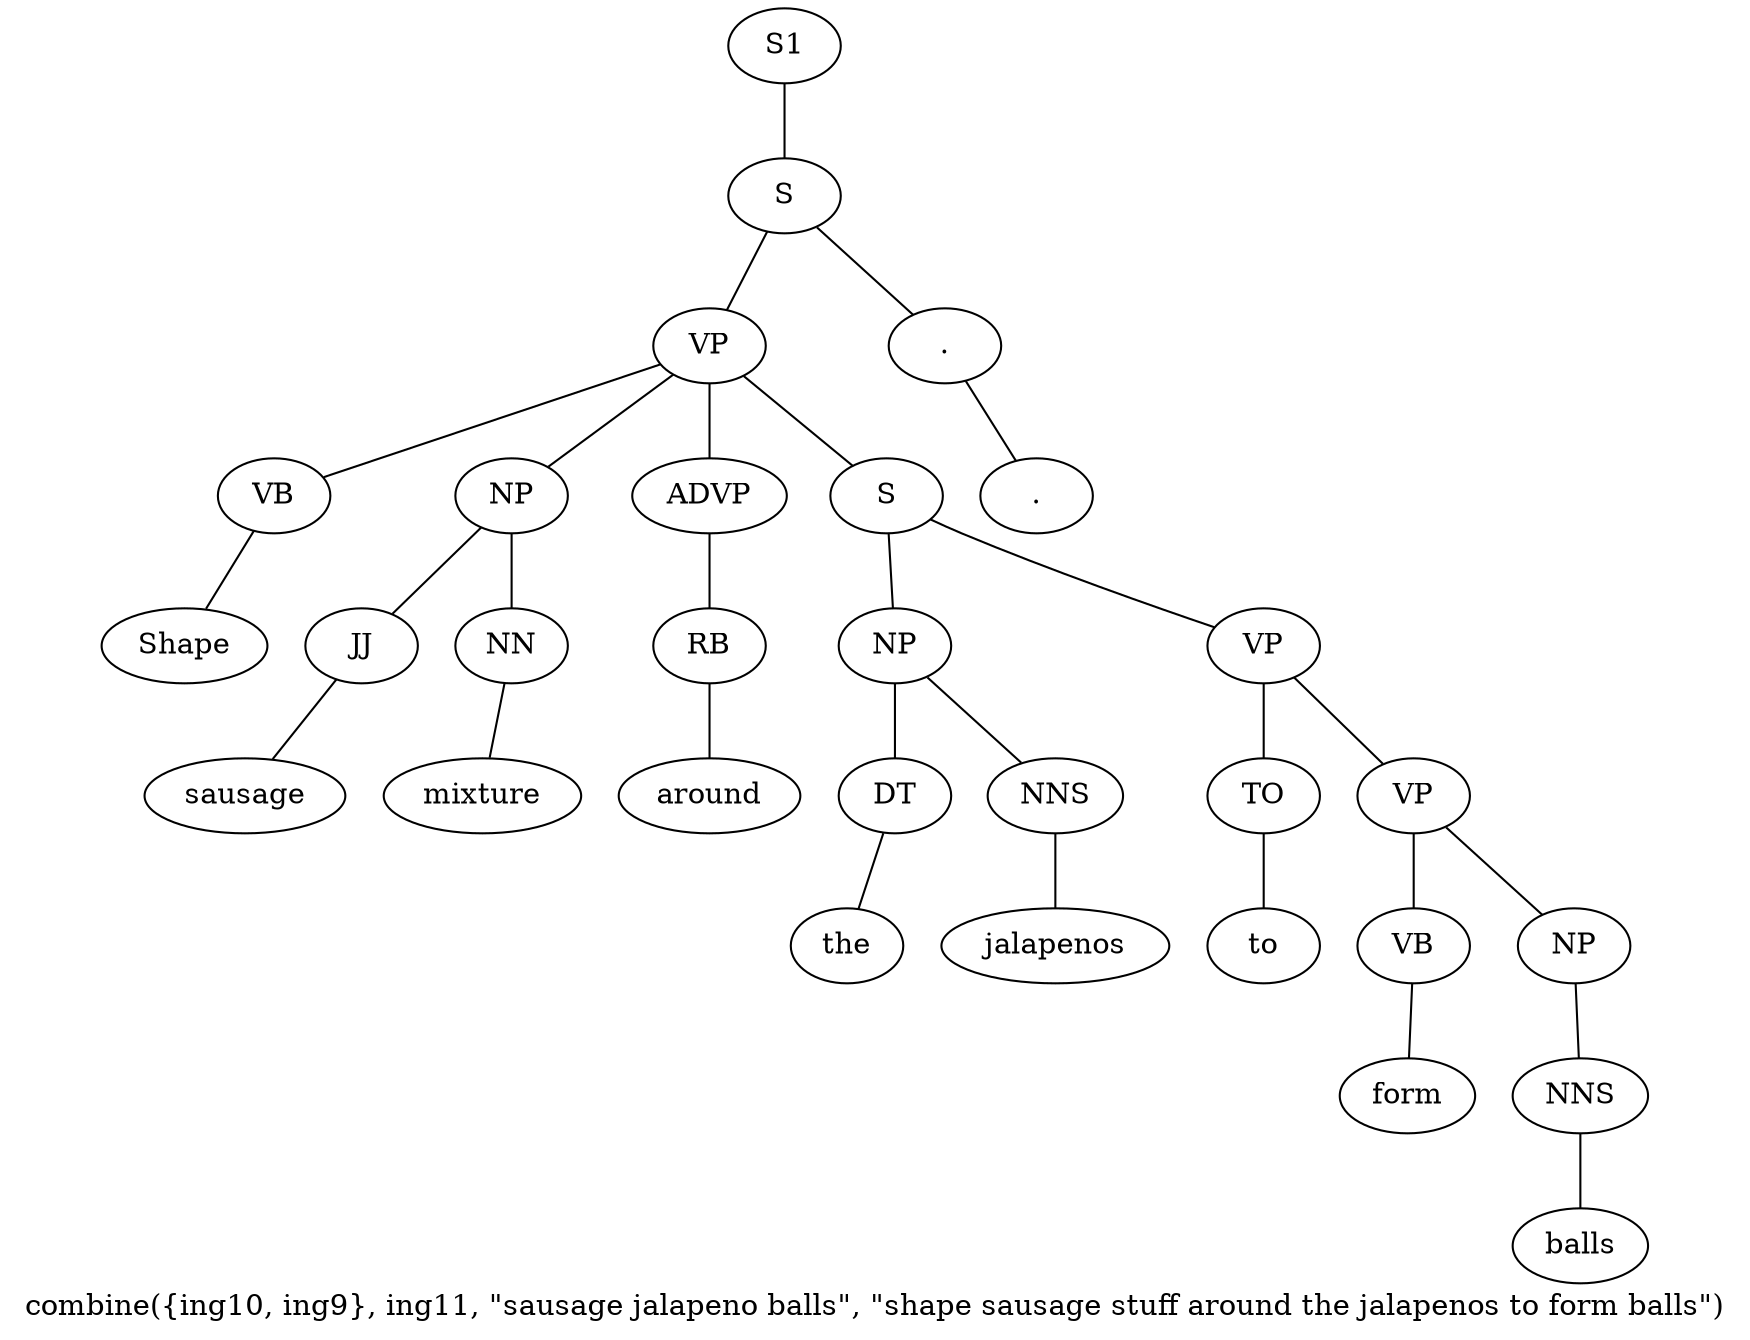 graph SyntaxGraph {
	label = "combine({ing10, ing9}, ing11, \"sausage jalapeno balls\", \"shape sausage stuff around the jalapenos to form balls\")";
	Node0 [label="S1"];
	Node1 [label="S"];
	Node2 [label="VP"];
	Node3 [label="VB"];
	Node4 [label="Shape"];
	Node5 [label="NP"];
	Node6 [label="JJ"];
	Node7 [label="sausage"];
	Node8 [label="NN"];
	Node9 [label="mixture"];
	Node10 [label="ADVP"];
	Node11 [label="RB"];
	Node12 [label="around"];
	Node13 [label="S"];
	Node14 [label="NP"];
	Node15 [label="DT"];
	Node16 [label="the"];
	Node17 [label="NNS"];
	Node18 [label="jalapenos"];
	Node19 [label="VP"];
	Node20 [label="TO"];
	Node21 [label="to"];
	Node22 [label="VP"];
	Node23 [label="VB"];
	Node24 [label="form"];
	Node25 [label="NP"];
	Node26 [label="NNS"];
	Node27 [label="balls"];
	Node28 [label="."];
	Node29 [label="."];

	Node0 -- Node1;
	Node1 -- Node2;
	Node1 -- Node28;
	Node2 -- Node3;
	Node2 -- Node5;
	Node2 -- Node10;
	Node2 -- Node13;
	Node3 -- Node4;
	Node5 -- Node6;
	Node5 -- Node8;
	Node6 -- Node7;
	Node8 -- Node9;
	Node10 -- Node11;
	Node11 -- Node12;
	Node13 -- Node14;
	Node13 -- Node19;
	Node14 -- Node15;
	Node14 -- Node17;
	Node15 -- Node16;
	Node17 -- Node18;
	Node19 -- Node20;
	Node19 -- Node22;
	Node20 -- Node21;
	Node22 -- Node23;
	Node22 -- Node25;
	Node23 -- Node24;
	Node25 -- Node26;
	Node26 -- Node27;
	Node28 -- Node29;
}